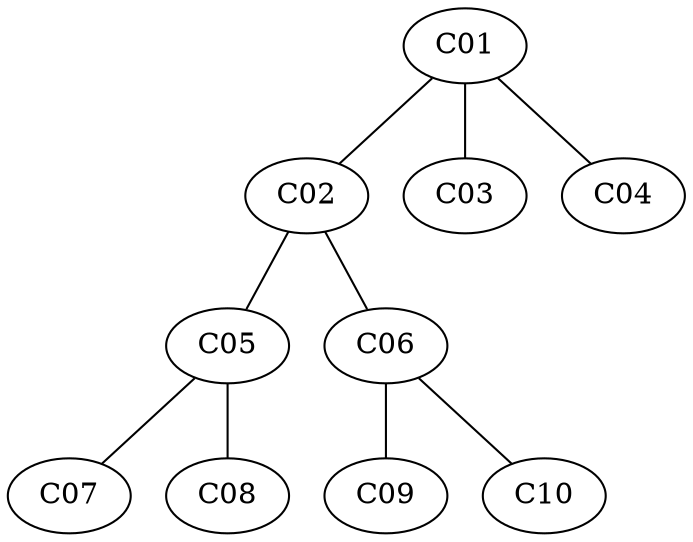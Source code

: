 strict graph G {
  1 [ label="C01" ];
  2 [ label="C02" ];
  3 [ label="C03" ];
  4 [ label="C04" ];
  5 [ label="C05" ];
  6 [ label="C06" ];
  7 [ label="C07" ];
  8 [ label="C08" ];
  9 [ label="C09" ];
  10 [ label="C10" ];
  1 -- 2;
  1 -- 3;
  1 -- 4;
  2 -- 5;
  2 -- 6;
  5 -- 7;
  5 -- 8;
  6 -- 9;
  6 -- 10;
}
